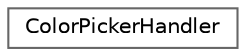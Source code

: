 digraph "Graphical Class Hierarchy"
{
 // LATEX_PDF_SIZE
  bgcolor="transparent";
  edge [fontname=Helvetica,fontsize=10,labelfontname=Helvetica,labelfontsize=10];
  node [fontname=Helvetica,fontsize=10,shape=box,height=0.2,width=0.4];
  rankdir="LR";
  Node0 [id="Node000000",label="ColorPickerHandler",height=0.2,width=0.4,color="grey40", fillcolor="white", style="filled",URL="$class_color_picker_handler.html",tooltip=" "];
}
